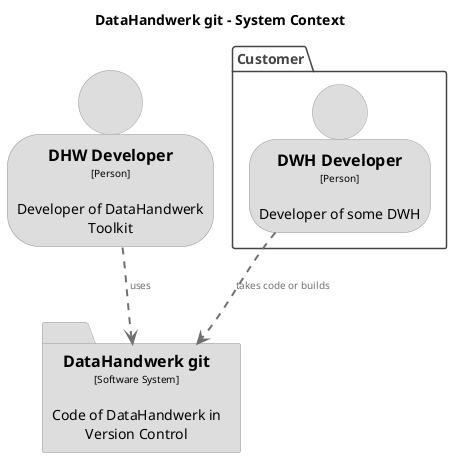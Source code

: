 @startuml
title DataHandwerk git - System Context

top to bottom direction

skinparam {
  shadowing false
  arrowFontSize 10
  defaultTextAlignment center
  wrapWidth 200
  maxMessageSize 100
}

hide stereotype

skinparam person<<DHWDeveloper>> {
  BackgroundColor #dddddd
  FontColor #000000
  BorderColor #9a9a9a
}
skinparam person<<DWHDeveloper>> {
  BackgroundColor #dddddd
  FontColor #000000
  BorderColor #9a9a9a
}
skinparam folder<<DataHandwerkgit>> {
  BackgroundColor #dddddd
  FontColor #000000
  BorderColor #9a9a9a
}

package "Customer" <<enterprise>> {
  skinparam PackageBorderColor<<enterprise>> #444444
  skinparam PackageFontColor<<enterprise>> #444444

  person "==DWH Developer\n<size:10>[Person]</size>\n\nDeveloper of some DWH" <<DWHDeveloper>> as DWHDeveloper
}

person "==DHW Developer\n<size:10>[Person]</size>\n\nDeveloper of DataHandwerk Toolkit" <<DHWDeveloper>> as DHWDeveloper
folder "==DataHandwerk git\n<size:10>[Software System]</size>\n\nCode of DataHandwerk in Version Control" <<DataHandwerkgit>> as DataHandwerkgit

DHWDeveloper .[#707070,thickness=2].> DataHandwerkgit : "<color:#707070>uses"
DWHDeveloper .[#707070,thickness=2].> DataHandwerkgit : "<color:#707070>takes code or builds"
@enduml